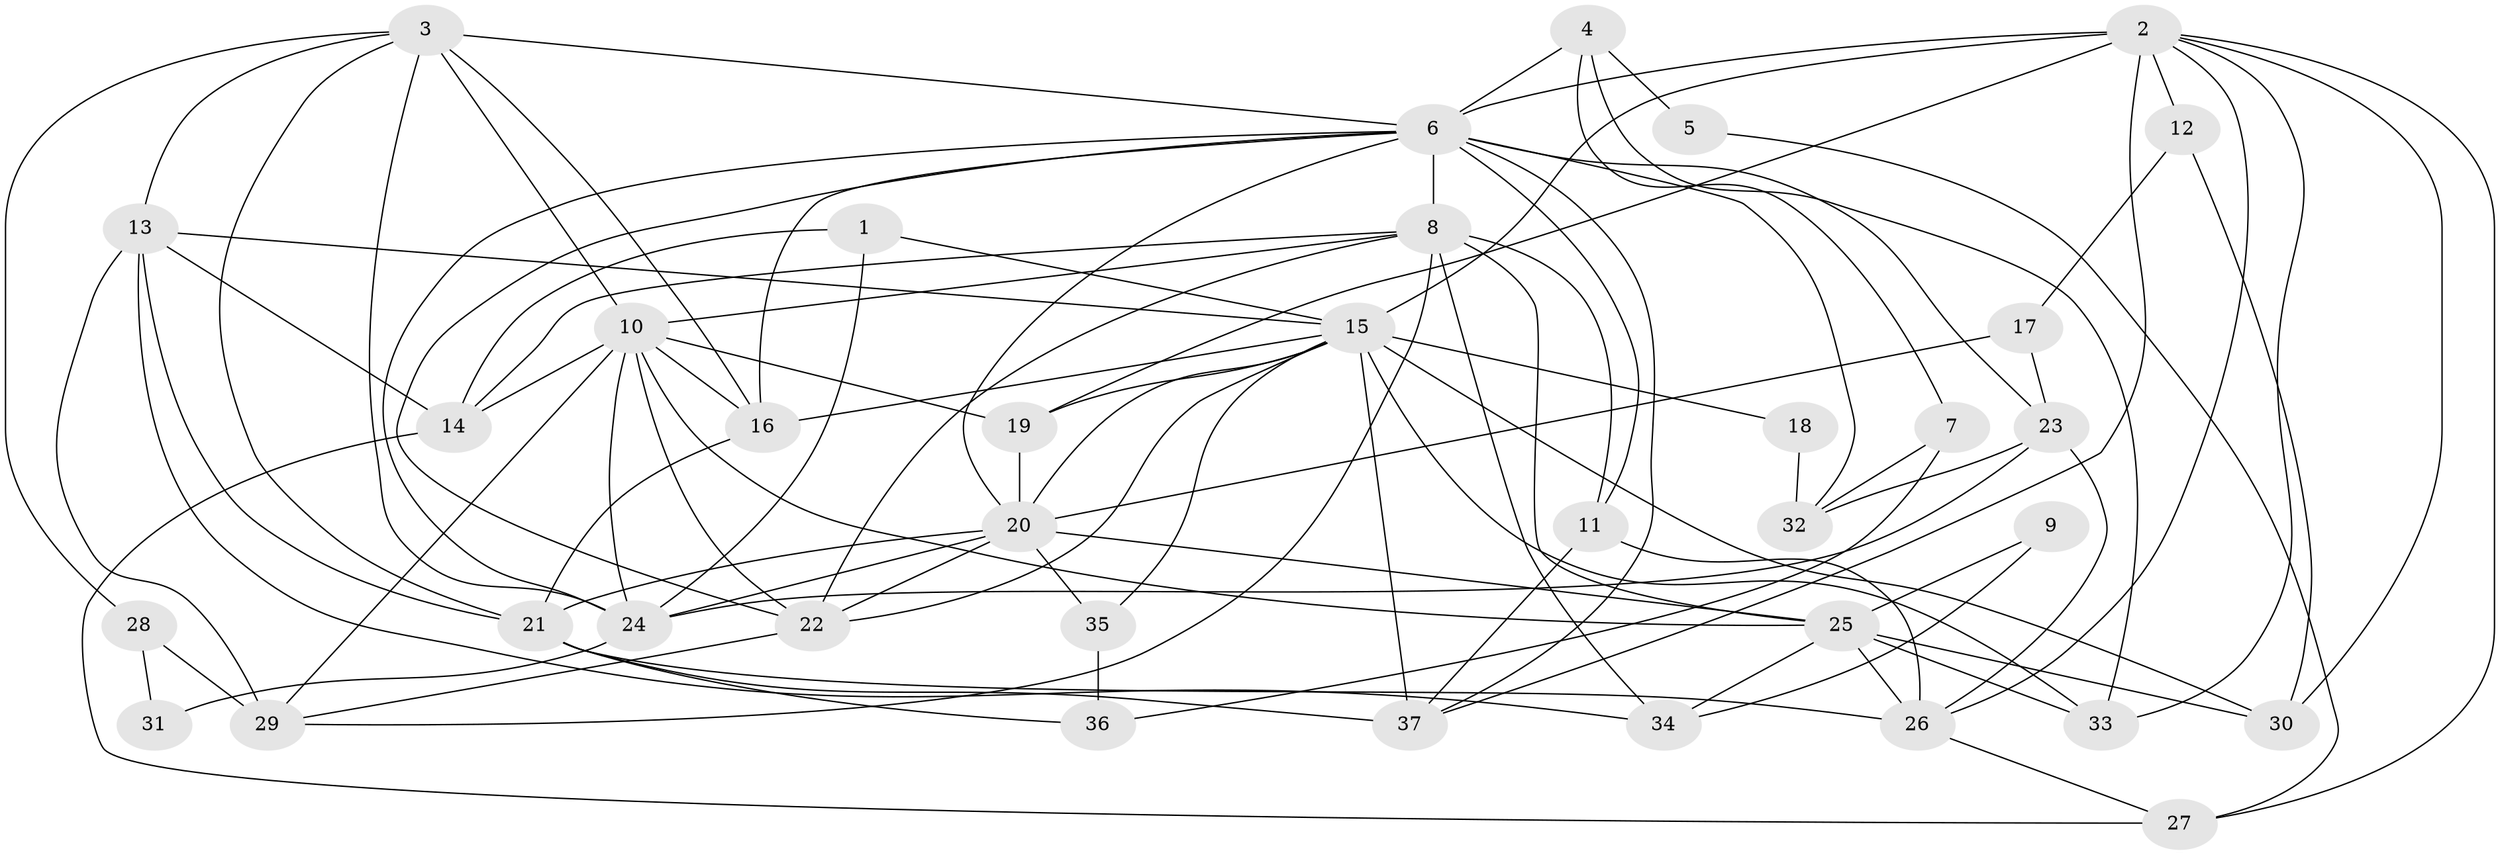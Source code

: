 // original degree distribution, {2: 0.10810810810810811, 4: 0.2972972972972973, 3: 0.28378378378378377, 6: 0.10810810810810811, 5: 0.16216216216216217, 7: 0.04054054054054054}
// Generated by graph-tools (version 1.1) at 2025/36/03/09/25 02:36:21]
// undirected, 37 vertices, 96 edges
graph export_dot {
graph [start="1"]
  node [color=gray90,style=filled];
  1;
  2;
  3;
  4;
  5;
  6;
  7;
  8;
  9;
  10;
  11;
  12;
  13;
  14;
  15;
  16;
  17;
  18;
  19;
  20;
  21;
  22;
  23;
  24;
  25;
  26;
  27;
  28;
  29;
  30;
  31;
  32;
  33;
  34;
  35;
  36;
  37;
  1 -- 14 [weight=1.0];
  1 -- 15 [weight=2.0];
  1 -- 24 [weight=1.0];
  2 -- 6 [weight=1.0];
  2 -- 12 [weight=2.0];
  2 -- 15 [weight=1.0];
  2 -- 19 [weight=3.0];
  2 -- 26 [weight=1.0];
  2 -- 27 [weight=1.0];
  2 -- 30 [weight=1.0];
  2 -- 33 [weight=1.0];
  2 -- 37 [weight=1.0];
  3 -- 6 [weight=1.0];
  3 -- 10 [weight=2.0];
  3 -- 13 [weight=1.0];
  3 -- 16 [weight=3.0];
  3 -- 21 [weight=1.0];
  3 -- 24 [weight=1.0];
  3 -- 28 [weight=1.0];
  4 -- 5 [weight=1.0];
  4 -- 6 [weight=1.0];
  4 -- 7 [weight=1.0];
  4 -- 33 [weight=1.0];
  5 -- 27 [weight=1.0];
  6 -- 8 [weight=1.0];
  6 -- 11 [weight=1.0];
  6 -- 16 [weight=1.0];
  6 -- 20 [weight=1.0];
  6 -- 22 [weight=1.0];
  6 -- 23 [weight=1.0];
  6 -- 24 [weight=1.0];
  6 -- 32 [weight=1.0];
  6 -- 37 [weight=1.0];
  7 -- 32 [weight=1.0];
  7 -- 36 [weight=1.0];
  8 -- 10 [weight=1.0];
  8 -- 11 [weight=1.0];
  8 -- 14 [weight=1.0];
  8 -- 22 [weight=1.0];
  8 -- 25 [weight=1.0];
  8 -- 29 [weight=1.0];
  8 -- 34 [weight=1.0];
  9 -- 25 [weight=1.0];
  9 -- 34 [weight=1.0];
  10 -- 14 [weight=2.0];
  10 -- 16 [weight=1.0];
  10 -- 19 [weight=1.0];
  10 -- 22 [weight=2.0];
  10 -- 24 [weight=1.0];
  10 -- 25 [weight=2.0];
  10 -- 29 [weight=2.0];
  11 -- 26 [weight=1.0];
  11 -- 37 [weight=1.0];
  12 -- 17 [weight=1.0];
  12 -- 30 [weight=1.0];
  13 -- 14 [weight=1.0];
  13 -- 15 [weight=1.0];
  13 -- 21 [weight=1.0];
  13 -- 29 [weight=1.0];
  13 -- 34 [weight=1.0];
  14 -- 27 [weight=1.0];
  15 -- 16 [weight=1.0];
  15 -- 18 [weight=1.0];
  15 -- 19 [weight=1.0];
  15 -- 20 [weight=1.0];
  15 -- 22 [weight=2.0];
  15 -- 30 [weight=1.0];
  15 -- 33 [weight=1.0];
  15 -- 35 [weight=1.0];
  15 -- 37 [weight=1.0];
  16 -- 21 [weight=1.0];
  17 -- 20 [weight=1.0];
  17 -- 23 [weight=1.0];
  18 -- 32 [weight=1.0];
  19 -- 20 [weight=1.0];
  20 -- 21 [weight=1.0];
  20 -- 22 [weight=1.0];
  20 -- 24 [weight=1.0];
  20 -- 25 [weight=1.0];
  20 -- 35 [weight=1.0];
  21 -- 26 [weight=2.0];
  21 -- 36 [weight=1.0];
  21 -- 37 [weight=1.0];
  22 -- 29 [weight=1.0];
  23 -- 24 [weight=1.0];
  23 -- 26 [weight=1.0];
  23 -- 32 [weight=1.0];
  24 -- 31 [weight=1.0];
  25 -- 26 [weight=1.0];
  25 -- 30 [weight=1.0];
  25 -- 33 [weight=1.0];
  25 -- 34 [weight=1.0];
  26 -- 27 [weight=1.0];
  28 -- 29 [weight=1.0];
  28 -- 31 [weight=1.0];
  35 -- 36 [weight=1.0];
}
